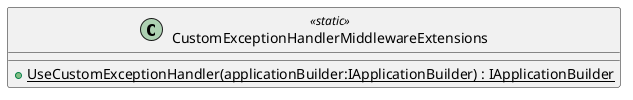 @startuml
class CustomExceptionHandlerMiddlewareExtensions <<static>> {
    + {static} UseCustomExceptionHandler(applicationBuilder:IApplicationBuilder) : IApplicationBuilder
}
@enduml
